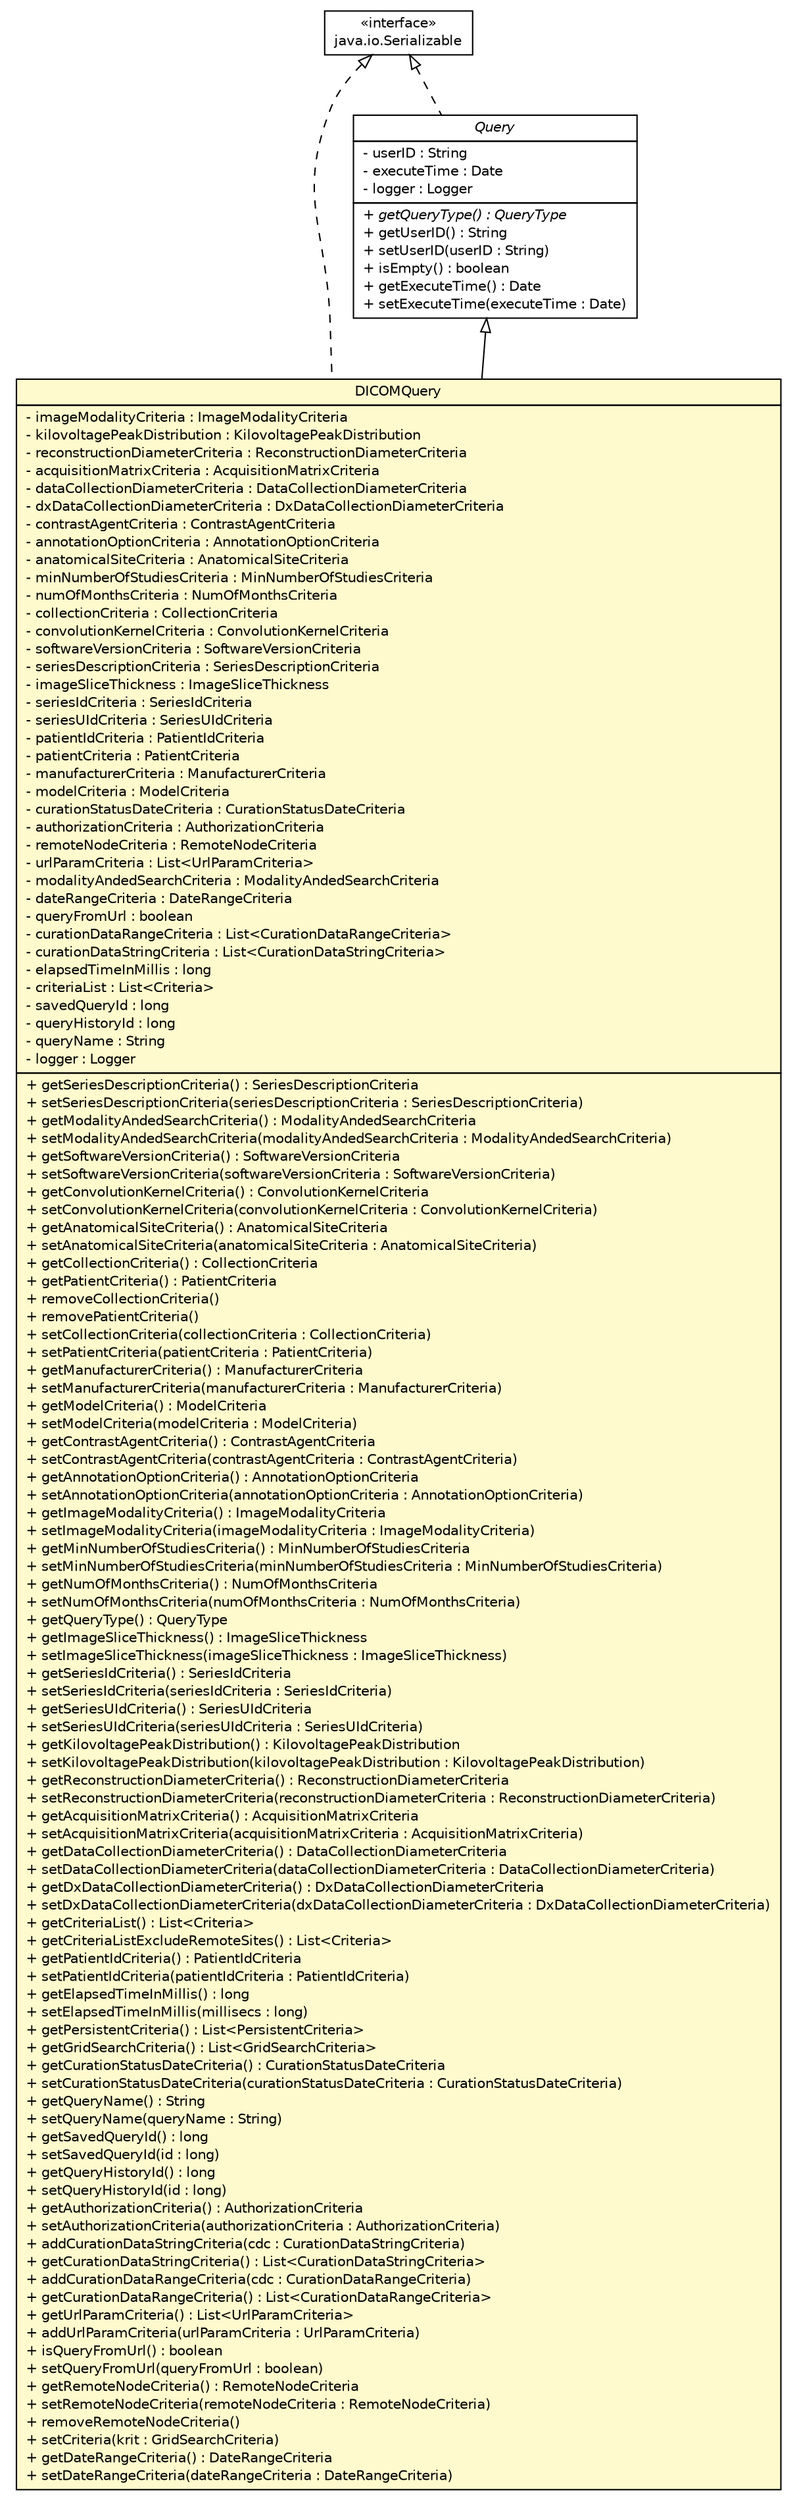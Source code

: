 #!/usr/local/bin/dot
#
# Class diagram 
# Generated by UmlGraph version 4.8 (http://www.spinellis.gr/sw/umlgraph)
#

digraph G {
	edge [fontname="Helvetica",fontsize=10,labelfontname="Helvetica",labelfontsize=10];
	node [fontname="Helvetica",fontsize=10,shape=plaintext];
	// gov.nih.nci.ncia.query.DICOMQuery
	c43600 [label=<<table border="0" cellborder="1" cellspacing="0" cellpadding="2" port="p" bgcolor="lemonChiffon" href="./DICOMQuery.html">
		<tr><td><table border="0" cellspacing="0" cellpadding="1">
			<tr><td> DICOMQuery </td></tr>
		</table></td></tr>
		<tr><td><table border="0" cellspacing="0" cellpadding="1">
			<tr><td align="left"> - imageModalityCriteria : ImageModalityCriteria </td></tr>
			<tr><td align="left"> - kilovoltagePeakDistribution : KilovoltagePeakDistribution </td></tr>
			<tr><td align="left"> - reconstructionDiameterCriteria : ReconstructionDiameterCriteria </td></tr>
			<tr><td align="left"> - acquisitionMatrixCriteria : AcquisitionMatrixCriteria </td></tr>
			<tr><td align="left"> - dataCollectionDiameterCriteria : DataCollectionDiameterCriteria </td></tr>
			<tr><td align="left"> - dxDataCollectionDiameterCriteria : DxDataCollectionDiameterCriteria </td></tr>
			<tr><td align="left"> - contrastAgentCriteria : ContrastAgentCriteria </td></tr>
			<tr><td align="left"> - annotationOptionCriteria : AnnotationOptionCriteria </td></tr>
			<tr><td align="left"> - anatomicalSiteCriteria : AnatomicalSiteCriteria </td></tr>
			<tr><td align="left"> - minNumberOfStudiesCriteria : MinNumberOfStudiesCriteria </td></tr>
			<tr><td align="left"> - numOfMonthsCriteria : NumOfMonthsCriteria </td></tr>
			<tr><td align="left"> - collectionCriteria : CollectionCriteria </td></tr>
			<tr><td align="left"> - convolutionKernelCriteria : ConvolutionKernelCriteria </td></tr>
			<tr><td align="left"> - softwareVersionCriteria : SoftwareVersionCriteria </td></tr>
			<tr><td align="left"> - seriesDescriptionCriteria : SeriesDescriptionCriteria </td></tr>
			<tr><td align="left"> - imageSliceThickness : ImageSliceThickness </td></tr>
			<tr><td align="left"> - seriesIdCriteria : SeriesIdCriteria </td></tr>
			<tr><td align="left"> - seriesUIdCriteria : SeriesUIdCriteria </td></tr>
			<tr><td align="left"> - patientIdCriteria : PatientIdCriteria </td></tr>
			<tr><td align="left"> - patientCriteria : PatientCriteria </td></tr>
			<tr><td align="left"> - manufacturerCriteria : ManufacturerCriteria </td></tr>
			<tr><td align="left"> - modelCriteria : ModelCriteria </td></tr>
			<tr><td align="left"> - curationStatusDateCriteria : CurationStatusDateCriteria </td></tr>
			<tr><td align="left"> - authorizationCriteria : AuthorizationCriteria </td></tr>
			<tr><td align="left"> - remoteNodeCriteria : RemoteNodeCriteria </td></tr>
			<tr><td align="left"> - urlParamCriteria : List&lt;UrlParamCriteria&gt; </td></tr>
			<tr><td align="left"> - modalityAndedSearchCriteria : ModalityAndedSearchCriteria </td></tr>
			<tr><td align="left"> - dateRangeCriteria : DateRangeCriteria </td></tr>
			<tr><td align="left"> - queryFromUrl : boolean </td></tr>
			<tr><td align="left"> - curationDataRangeCriteria : List&lt;CurationDataRangeCriteria&gt; </td></tr>
			<tr><td align="left"> - curationDataStringCriteria : List&lt;CurationDataStringCriteria&gt; </td></tr>
			<tr><td align="left"> - elapsedTimeInMillis : long </td></tr>
			<tr><td align="left"> - criteriaList : List&lt;Criteria&gt; </td></tr>
			<tr><td align="left"> - savedQueryId : long </td></tr>
			<tr><td align="left"> - queryHistoryId : long </td></tr>
			<tr><td align="left"> - queryName : String </td></tr>
			<tr><td align="left"> - logger : Logger </td></tr>
		</table></td></tr>
		<tr><td><table border="0" cellspacing="0" cellpadding="1">
			<tr><td align="left"> + getSeriesDescriptionCriteria() : SeriesDescriptionCriteria </td></tr>
			<tr><td align="left"> + setSeriesDescriptionCriteria(seriesDescriptionCriteria : SeriesDescriptionCriteria) </td></tr>
			<tr><td align="left"> + getModalityAndedSearchCriteria() : ModalityAndedSearchCriteria </td></tr>
			<tr><td align="left"> + setModalityAndedSearchCriteria(modalityAndedSearchCriteria : ModalityAndedSearchCriteria) </td></tr>
			<tr><td align="left"> + getSoftwareVersionCriteria() : SoftwareVersionCriteria </td></tr>
			<tr><td align="left"> + setSoftwareVersionCriteria(softwareVersionCriteria : SoftwareVersionCriteria) </td></tr>
			<tr><td align="left"> + getConvolutionKernelCriteria() : ConvolutionKernelCriteria </td></tr>
			<tr><td align="left"> + setConvolutionKernelCriteria(convolutionKernelCriteria : ConvolutionKernelCriteria) </td></tr>
			<tr><td align="left"> + getAnatomicalSiteCriteria() : AnatomicalSiteCriteria </td></tr>
			<tr><td align="left"> + setAnatomicalSiteCriteria(anatomicalSiteCriteria : AnatomicalSiteCriteria) </td></tr>
			<tr><td align="left"> + getCollectionCriteria() : CollectionCriteria </td></tr>
			<tr><td align="left"> + getPatientCriteria() : PatientCriteria </td></tr>
			<tr><td align="left"> + removeCollectionCriteria() </td></tr>
			<tr><td align="left"> + removePatientCriteria() </td></tr>
			<tr><td align="left"> + setCollectionCriteria(collectionCriteria : CollectionCriteria) </td></tr>
			<tr><td align="left"> + setPatientCriteria(patientCriteria : PatientCriteria) </td></tr>
			<tr><td align="left"> + getManufacturerCriteria() : ManufacturerCriteria </td></tr>
			<tr><td align="left"> + setManufacturerCriteria(manufacturerCriteria : ManufacturerCriteria) </td></tr>
			<tr><td align="left"> + getModelCriteria() : ModelCriteria </td></tr>
			<tr><td align="left"> + setModelCriteria(modelCriteria : ModelCriteria) </td></tr>
			<tr><td align="left"> + getContrastAgentCriteria() : ContrastAgentCriteria </td></tr>
			<tr><td align="left"> + setContrastAgentCriteria(contrastAgentCriteria : ContrastAgentCriteria) </td></tr>
			<tr><td align="left"> + getAnnotationOptionCriteria() : AnnotationOptionCriteria </td></tr>
			<tr><td align="left"> + setAnnotationOptionCriteria(annotationOptionCriteria : AnnotationOptionCriteria) </td></tr>
			<tr><td align="left"> + getImageModalityCriteria() : ImageModalityCriteria </td></tr>
			<tr><td align="left"> + setImageModalityCriteria(imageModalityCriteria : ImageModalityCriteria) </td></tr>
			<tr><td align="left"> + getMinNumberOfStudiesCriteria() : MinNumberOfStudiesCriteria </td></tr>
			<tr><td align="left"> + setMinNumberOfStudiesCriteria(minNumberOfStudiesCriteria : MinNumberOfStudiesCriteria) </td></tr>
			<tr><td align="left"> + getNumOfMonthsCriteria() : NumOfMonthsCriteria </td></tr>
			<tr><td align="left"> + setNumOfMonthsCriteria(numOfMonthsCriteria : NumOfMonthsCriteria) </td></tr>
			<tr><td align="left"> + getQueryType() : QueryType </td></tr>
			<tr><td align="left"> + getImageSliceThickness() : ImageSliceThickness </td></tr>
			<tr><td align="left"> + setImageSliceThickness(imageSliceThickness : ImageSliceThickness) </td></tr>
			<tr><td align="left"> + getSeriesIdCriteria() : SeriesIdCriteria </td></tr>
			<tr><td align="left"> + setSeriesIdCriteria(seriesIdCriteria : SeriesIdCriteria) </td></tr>
			<tr><td align="left"> + getSeriesUIdCriteria() : SeriesUIdCriteria </td></tr>
			<tr><td align="left"> + setSeriesUIdCriteria(seriesUIdCriteria : SeriesUIdCriteria) </td></tr>
			<tr><td align="left"> + getKilovoltagePeakDistribution() : KilovoltagePeakDistribution </td></tr>
			<tr><td align="left"> + setKilovoltagePeakDistribution(kilovoltagePeakDistribution : KilovoltagePeakDistribution) </td></tr>
			<tr><td align="left"> + getReconstructionDiameterCriteria() : ReconstructionDiameterCriteria </td></tr>
			<tr><td align="left"> + setReconstructionDiameterCriteria(reconstructionDiameterCriteria : ReconstructionDiameterCriteria) </td></tr>
			<tr><td align="left"> + getAcquisitionMatrixCriteria() : AcquisitionMatrixCriteria </td></tr>
			<tr><td align="left"> + setAcquisitionMatrixCriteria(acquisitionMatrixCriteria : AcquisitionMatrixCriteria) </td></tr>
			<tr><td align="left"> + getDataCollectionDiameterCriteria() : DataCollectionDiameterCriteria </td></tr>
			<tr><td align="left"> + setDataCollectionDiameterCriteria(dataCollectionDiameterCriteria : DataCollectionDiameterCriteria) </td></tr>
			<tr><td align="left"> + getDxDataCollectionDiameterCriteria() : DxDataCollectionDiameterCriteria </td></tr>
			<tr><td align="left"> + setDxDataCollectionDiameterCriteria(dxDataCollectionDiameterCriteria : DxDataCollectionDiameterCriteria) </td></tr>
			<tr><td align="left"> + getCriteriaList() : List&lt;Criteria&gt; </td></tr>
			<tr><td align="left"> + getCriteriaListExcludeRemoteSites() : List&lt;Criteria&gt; </td></tr>
			<tr><td align="left"> + getPatientIdCriteria() : PatientIdCriteria </td></tr>
			<tr><td align="left"> + setPatientIdCriteria(patientIdCriteria : PatientIdCriteria) </td></tr>
			<tr><td align="left"> + getElapsedTimeInMillis() : long </td></tr>
			<tr><td align="left"> + setElapsedTimeInMillis(millisecs : long) </td></tr>
			<tr><td align="left"> + getPersistentCriteria() : List&lt;PersistentCriteria&gt; </td></tr>
			<tr><td align="left"> + getGridSearchCriteria() : List&lt;GridSearchCriteria&gt; </td></tr>
			<tr><td align="left"> + getCurationStatusDateCriteria() : CurationStatusDateCriteria </td></tr>
			<tr><td align="left"> + setCurationStatusDateCriteria(curationStatusDateCriteria : CurationStatusDateCriteria) </td></tr>
			<tr><td align="left"> + getQueryName() : String </td></tr>
			<tr><td align="left"> + setQueryName(queryName : String) </td></tr>
			<tr><td align="left"> + getSavedQueryId() : long </td></tr>
			<tr><td align="left"> + setSavedQueryId(id : long) </td></tr>
			<tr><td align="left"> + getQueryHistoryId() : long </td></tr>
			<tr><td align="left"> + setQueryHistoryId(id : long) </td></tr>
			<tr><td align="left"> + getAuthorizationCriteria() : AuthorizationCriteria </td></tr>
			<tr><td align="left"> + setAuthorizationCriteria(authorizationCriteria : AuthorizationCriteria) </td></tr>
			<tr><td align="left"> + addCurationDataStringCriteria(cdc : CurationDataStringCriteria) </td></tr>
			<tr><td align="left"> + getCurationDataStringCriteria() : List&lt;CurationDataStringCriteria&gt; </td></tr>
			<tr><td align="left"> + addCurationDataRangeCriteria(cdc : CurationDataRangeCriteria) </td></tr>
			<tr><td align="left"> + getCurationDataRangeCriteria() : List&lt;CurationDataRangeCriteria&gt; </td></tr>
			<tr><td align="left"> + getUrlParamCriteria() : List&lt;UrlParamCriteria&gt; </td></tr>
			<tr><td align="left"> + addUrlParamCriteria(urlParamCriteria : UrlParamCriteria) </td></tr>
			<tr><td align="left"> + isQueryFromUrl() : boolean </td></tr>
			<tr><td align="left"> + setQueryFromUrl(queryFromUrl : boolean) </td></tr>
			<tr><td align="left"> + getRemoteNodeCriteria() : RemoteNodeCriteria </td></tr>
			<tr><td align="left"> + setRemoteNodeCriteria(remoteNodeCriteria : RemoteNodeCriteria) </td></tr>
			<tr><td align="left"> + removeRemoteNodeCriteria() </td></tr>
			<tr><td align="left"> + setCriteria(krit : GridSearchCriteria) </td></tr>
			<tr><td align="left"> + getDateRangeCriteria() : DateRangeCriteria </td></tr>
			<tr><td align="left"> + setDateRangeCriteria(dateRangeCriteria : DateRangeCriteria) </td></tr>
		</table></td></tr>
		</table>>, fontname="Helvetica", fontcolor="black", fontsize=10.0];
	// gov.nih.nci.ncia.query.Query
	c43607 [label=<<table border="0" cellborder="1" cellspacing="0" cellpadding="2" port="p" href="./Query.html">
		<tr><td><table border="0" cellspacing="0" cellpadding="1">
			<tr><td><font face="Helvetica-Oblique"> Query </font></td></tr>
		</table></td></tr>
		<tr><td><table border="0" cellspacing="0" cellpadding="1">
			<tr><td align="left"> - userID : String </td></tr>
			<tr><td align="left"> - executeTime : Date </td></tr>
			<tr><td align="left"> - logger : Logger </td></tr>
		</table></td></tr>
		<tr><td><table border="0" cellspacing="0" cellpadding="1">
			<tr><td align="left"><font face="Helvetica-Oblique" point-size="10.0"> + getQueryType() : QueryType </font></td></tr>
			<tr><td align="left"> + getUserID() : String </td></tr>
			<tr><td align="left"> + setUserID(userID : String) </td></tr>
			<tr><td align="left"> + isEmpty() : boolean </td></tr>
			<tr><td align="left"> + getExecuteTime() : Date </td></tr>
			<tr><td align="left"> + setExecuteTime(executeTime : Date) </td></tr>
		</table></td></tr>
		</table>>, fontname="Helvetica", fontcolor="black", fontsize=10.0];
	//gov.nih.nci.ncia.query.DICOMQuery extends gov.nih.nci.ncia.query.Query
	c43607:p -> c43600:p [dir=back,arrowtail=empty];
	//gov.nih.nci.ncia.query.DICOMQuery implements java.io.Serializable
	c43707:p -> c43600:p [dir=back,arrowtail=empty,style=dashed];
	//gov.nih.nci.ncia.query.Query implements java.io.Serializable
	c43707:p -> c43607:p [dir=back,arrowtail=empty,style=dashed];
	// java.io.Serializable
	c43707 [label=<<table border="0" cellborder="1" cellspacing="0" cellpadding="2" port="p" href="http://java.sun.com/j2se/1.4.2/docs/api/java/io/Serializable.html">
		<tr><td><table border="0" cellspacing="0" cellpadding="1">
			<tr><td> &laquo;interface&raquo; </td></tr>
			<tr><td> java.io.Serializable </td></tr>
		</table></td></tr>
		</table>>, fontname="Helvetica", fontcolor="black", fontsize=10.0];
}

